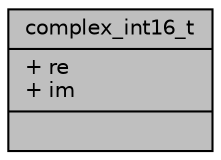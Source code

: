 digraph "complex_int16_t"
{
 // LATEX_PDF_SIZE
  edge [fontname="Helvetica",fontsize="10",labelfontname="Helvetica",labelfontsize="10"];
  node [fontname="Helvetica",fontsize="10",shape=record];
  Node1 [label="{complex_int16_t\n|+ re\l+ im\l|}",height=0.2,width=0.4,color="black", fillcolor="grey75", style="filled", fontcolor="black",tooltip="Defines 32-bit complex structure; both real part and image part have 16 bit width."];
}
